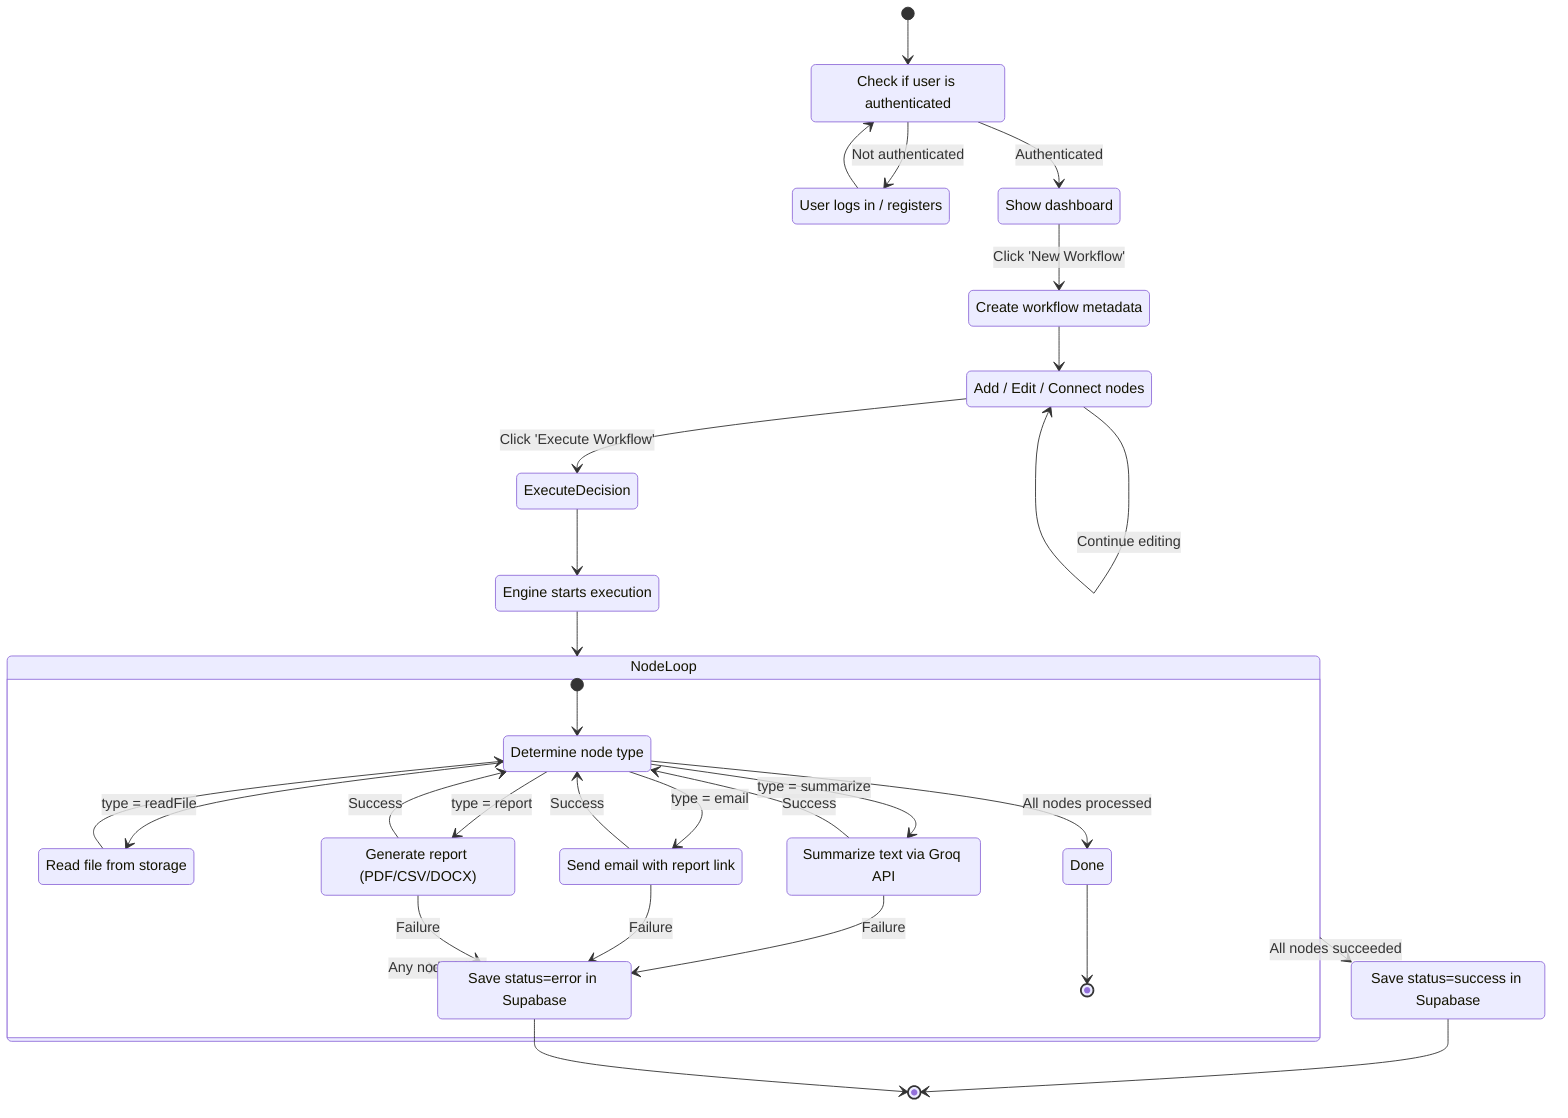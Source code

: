 stateDiagram-v2
    [*] --> AuthCheck

    %% -------- Authentication --------
    AuthCheck: Check if user is authenticated
    AuthCheck --> Login : Not authenticated
    Login: User logs in / registers
    Login --> AuthCheck
    AuthCheck --> Dashboard : Authenticated

    %% -------- Workflow Creation --------
    Dashboard: Show dashboard
    Dashboard --> WorkflowCreation : Click 'New Workflow'
    WorkflowCreation: Create workflow metadata
    WorkflowCreation --> WorkflowEditing
    WorkflowEditing: Add / Edit / Connect nodes

    WorkflowEditing --> WorkflowEditing : Continue editing
    WorkflowEditing --> ExecuteDecision : Click 'Execute Workflow'

    %% -------- Execution --------
    ExecuteDecision --> Running
    Running: Engine starts execution
    Running --> NodeLoop

    state NodeLoop {
        [*] --> NodeType

        NodeType: Determine node type
        NodeType --> ReadFile : type = readFile
        NodeType --> Summarize : type = summarize
        NodeType --> SendEmail : type = email
        NodeType --> GenerateReport : type = report

        ReadFile: Read file from storage
        ReadFile --> NodeType

        Summarize: Summarize text via Groq API
        Summarize --> NodeType : Success
        Summarize --> Error : Failure

        SendEmail: Send email with report link
        SendEmail --> NodeType : Success
        SendEmail --> Error : Failure

        GenerateReport: Generate report (PDF/CSV/DOCX)
        GenerateReport --> NodeType : Success
        GenerateReport --> Error : Failure

        NodeType --> Done : All nodes processed
        Done --> [*]
    }

    NodeLoop --> Success : All nodes succeeded
    NodeLoop --> Error : Any node failed

    %% -------- Final States --------
    Success: Save status=success in Supabase
    Error: Save status=error in Supabase

    Success --> [*]
    Error --> [*]